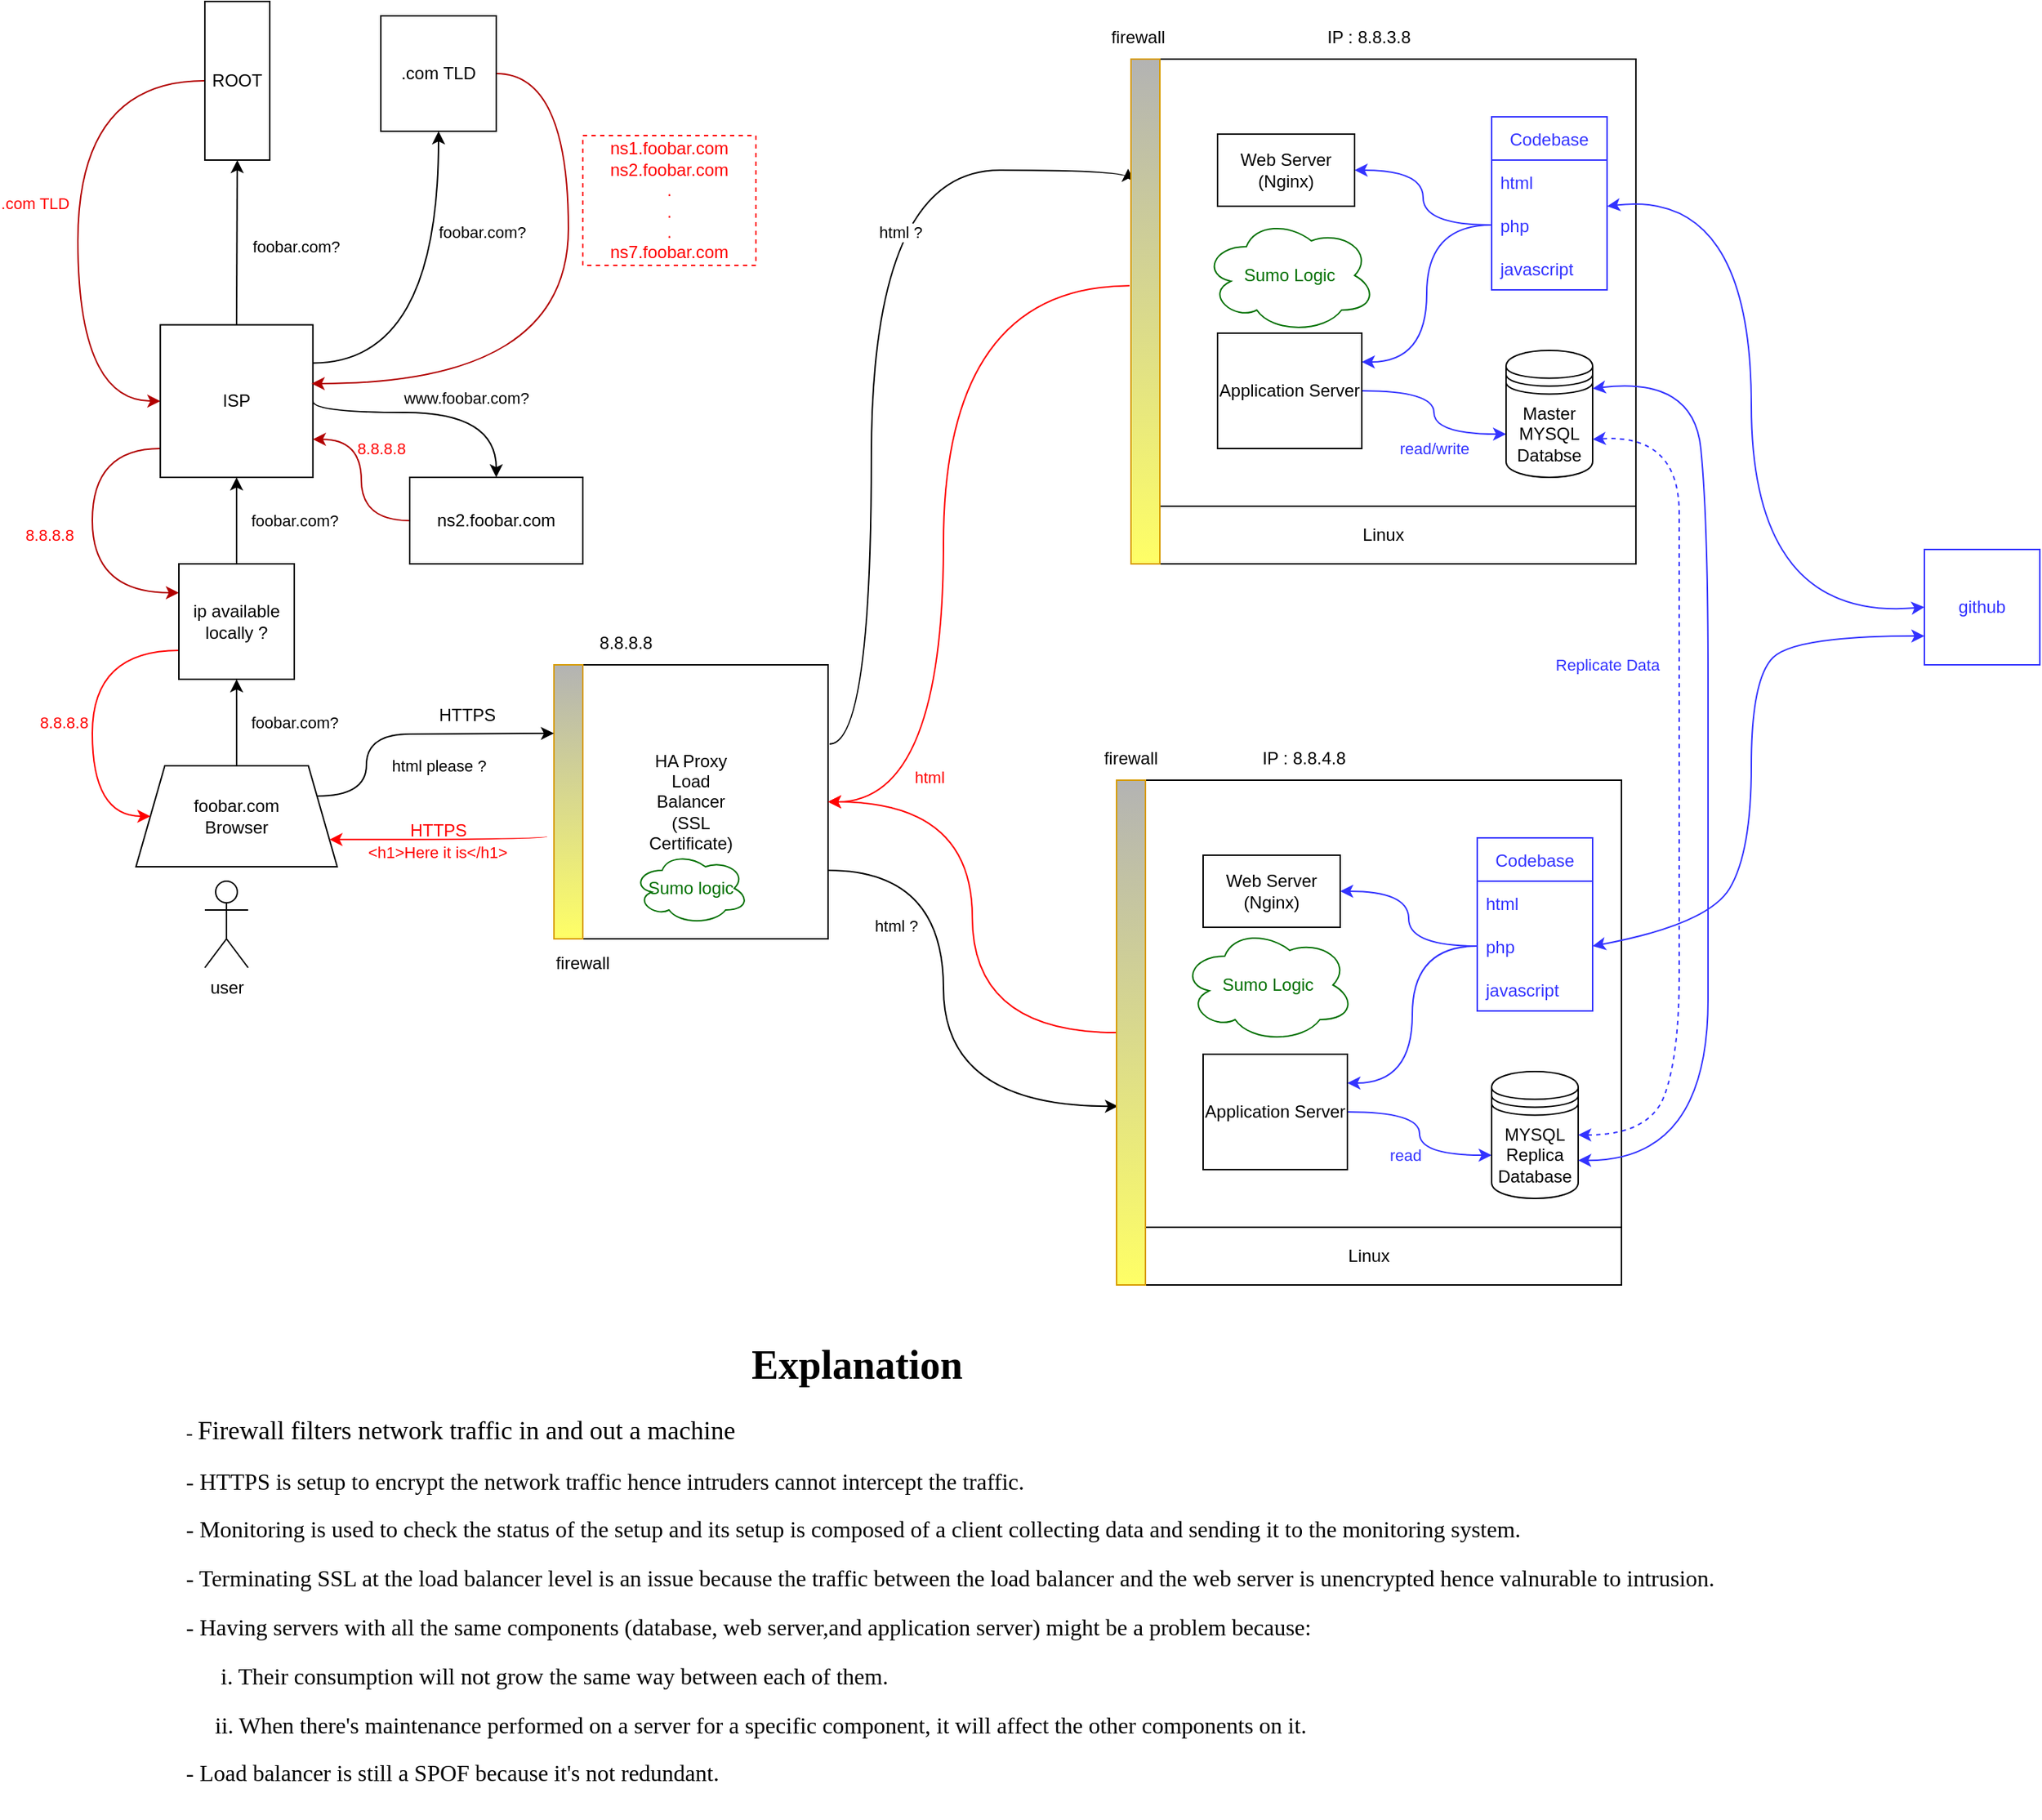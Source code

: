 <mxfile version="20.2.3" type="device"><diagram id="B_uQlGP2NlA1SxXE3YsM" name="Page-1"><mxGraphModel dx="1422" dy="905" grid="1" gridSize="10" guides="1" tooltips="1" connect="1" arrows="1" fold="1" page="1" pageScale="1" pageWidth="850" pageHeight="1100" math="0" shadow="0"><root><mxCell id="0"/><mxCell id="1" parent="0"/><mxCell id="XYIbEiAP-oEe4cjAyStu-11" value=".com TLD" style="edgeStyle=orthogonalEdgeStyle;curved=1;rounded=0;orthogonalLoop=1;jettySize=auto;html=1;exitX=0;exitY=0.5;exitDx=0;exitDy=0;entryX=0;entryY=0.5;entryDx=0;entryDy=0;fillColor=#e51400;strokeColor=#B20000;fontColor=#FF0000;" parent="1" source="XYIbEiAP-oEe4cjAyStu-2" target="XYIbEiAP-oEe4cjAyStu-7" edge="1"><mxGeometry x="-0.058" y="-30" relative="1" as="geometry"><mxPoint x="140" y="430" as="targetPoint"/><Array as="points"><mxPoint x="70" y="205"/><mxPoint x="70" y="427"/></Array><mxPoint as="offset"/></mxGeometry></mxCell><mxCell id="XYIbEiAP-oEe4cjAyStu-2" value="ROOT" style="rounded=0;whiteSpace=wrap;html=1;" parent="1" vertex="1"><mxGeometry x="158" y="150" width="45" height="110" as="geometry"/></mxCell><mxCell id="XYIbEiAP-oEe4cjAyStu-4" value="user" style="shape=umlActor;verticalLabelPosition=bottom;verticalAlign=top;html=1;outlineConnect=0;" parent="1" vertex="1"><mxGeometry x="158" y="760" width="30" height="60" as="geometry"/></mxCell><mxCell id="XYIbEiAP-oEe4cjAyStu-27" value="foobar.com?" style="edgeStyle=orthogonalEdgeStyle;curved=1;rounded=0;orthogonalLoop=1;jettySize=auto;html=1;" parent="1" source="XYIbEiAP-oEe4cjAyStu-5" target="XYIbEiAP-oEe4cjAyStu-24" edge="1"><mxGeometry x="-0.002" y="-40" relative="1" as="geometry"><mxPoint as="offset"/></mxGeometry></mxCell><mxCell id="XYIbEiAP-oEe4cjAyStu-5" value="foobar.com&lt;br&gt;Browser" style="shape=trapezoid;perimeter=trapezoidPerimeter;whiteSpace=wrap;html=1;fixedSize=1;" parent="1" vertex="1"><mxGeometry x="110.25" y="680" width="139.5" height="70" as="geometry"/></mxCell><mxCell id="XYIbEiAP-oEe4cjAyStu-9" value="foobar.com?" style="edgeStyle=orthogonalEdgeStyle;rounded=0;orthogonalLoop=1;jettySize=auto;html=1;curved=1;" parent="1" source="XYIbEiAP-oEe4cjAyStu-7" target="XYIbEiAP-oEe4cjAyStu-2" edge="1"><mxGeometry x="0.003" y="-40" relative="1" as="geometry"><mxPoint y="3" as="offset"/></mxGeometry></mxCell><mxCell id="XYIbEiAP-oEe4cjAyStu-29" value="www.foobar.com?" style="edgeStyle=orthogonalEdgeStyle;curved=1;rounded=0;orthogonalLoop=1;jettySize=auto;html=1;exitX=1;exitY=0.5;exitDx=0;exitDy=0;entryX=0.5;entryY=0;entryDx=0;entryDy=0;" parent="1" source="XYIbEiAP-oEe4cjAyStu-7" target="XYIbEiAP-oEe4cjAyStu-26" edge="1"><mxGeometry x="0.259" y="10" relative="1" as="geometry"><Array as="points"><mxPoint x="360" y="435"/></Array><mxPoint as="offset"/></mxGeometry></mxCell><mxCell id="XYIbEiAP-oEe4cjAyStu-31" value="8.8.8.8" style="edgeStyle=orthogonalEdgeStyle;curved=1;rounded=0;orthogonalLoop=1;jettySize=auto;html=1;entryX=0;entryY=0.25;entryDx=0;entryDy=0;fontColor=#FF0000;fillColor=#e51400;strokeColor=#B20000;" parent="1" source="XYIbEiAP-oEe4cjAyStu-7" target="XYIbEiAP-oEe4cjAyStu-24" edge="1"><mxGeometry x="0.034" y="-30" relative="1" as="geometry"><Array as="points"><mxPoint x="80" y="460"/><mxPoint x="80" y="560"/></Array><mxPoint as="offset"/></mxGeometry></mxCell><mxCell id="XYIbEiAP-oEe4cjAyStu-36" value="foobar.com?" style="edgeStyle=orthogonalEdgeStyle;curved=1;rounded=0;orthogonalLoop=1;jettySize=auto;html=1;exitX=1;exitY=0.25;exitDx=0;exitDy=0;entryX=0.5;entryY=1;entryDx=0;entryDy=0;" parent="1" source="XYIbEiAP-oEe4cjAyStu-7" target="XYIbEiAP-oEe4cjAyStu-12" edge="1"><mxGeometry x="0.435" y="-30" relative="1" as="geometry"><mxPoint as="offset"/></mxGeometry></mxCell><mxCell id="XYIbEiAP-oEe4cjAyStu-7" value="ISP" style="whiteSpace=wrap;html=1;aspect=fixed;" parent="1" vertex="1"><mxGeometry x="127.13" y="374.25" width="105.75" height="105.75" as="geometry"/></mxCell><mxCell id="XYIbEiAP-oEe4cjAyStu-35" style="edgeStyle=orthogonalEdgeStyle;curved=1;rounded=0;orthogonalLoop=1;jettySize=auto;html=1;exitX=1;exitY=0.5;exitDx=0;exitDy=0;entryX=0.992;entryY=0.385;entryDx=0;entryDy=0;entryPerimeter=0;fillColor=#e51400;strokeColor=#B20000;" parent="1" source="XYIbEiAP-oEe4cjAyStu-12" target="XYIbEiAP-oEe4cjAyStu-7" edge="1"><mxGeometry relative="1" as="geometry"><Array as="points"><mxPoint x="410" y="200"/><mxPoint x="410" y="415"/></Array></mxGeometry></mxCell><mxCell id="XYIbEiAP-oEe4cjAyStu-12" value=".com TLD" style="whiteSpace=wrap;html=1;aspect=fixed;" parent="1" vertex="1"><mxGeometry x="280" y="160" width="80" height="80" as="geometry"/></mxCell><mxCell id="XYIbEiAP-oEe4cjAyStu-16" value="ns1.foobar.com&lt;br&gt;ns2.foobar.com&lt;br&gt;.&lt;br&gt;.&lt;br&gt;.&lt;br&gt;ns7.foobar.com" style="rounded=0;whiteSpace=wrap;html=1;dashed=1;strokeColor=#FF0000;fontColor=#FF0000;" parent="1" vertex="1"><mxGeometry x="420" y="243" width="120" height="90" as="geometry"/></mxCell><mxCell id="XYIbEiAP-oEe4cjAyStu-28" value="foobar.com?" style="edgeStyle=orthogonalEdgeStyle;curved=1;rounded=0;orthogonalLoop=1;jettySize=auto;html=1;" parent="1" source="XYIbEiAP-oEe4cjAyStu-24" target="XYIbEiAP-oEe4cjAyStu-7" edge="1"><mxGeometry y="-40" relative="1" as="geometry"><mxPoint as="offset"/></mxGeometry></mxCell><mxCell id="gIFR-I6OyajuvEZYrClS-25" value="8.8.8.8" style="edgeStyle=orthogonalEdgeStyle;curved=1;orthogonalLoop=1;jettySize=auto;html=1;exitX=0;exitY=0.75;exitDx=0;exitDy=0;entryX=0;entryY=0.5;entryDx=0;entryDy=0;fontColor=#FF0000;strokeColor=#FF0000;" parent="1" source="XYIbEiAP-oEe4cjAyStu-24" target="XYIbEiAP-oEe4cjAyStu-5" edge="1"><mxGeometry x="0.022" y="-20" relative="1" as="geometry"><Array as="points"><mxPoint x="80" y="600"/><mxPoint x="80" y="715"/></Array><mxPoint as="offset"/></mxGeometry></mxCell><mxCell id="XYIbEiAP-oEe4cjAyStu-24" value="ip available locally ?" style="whiteSpace=wrap;html=1;aspect=fixed;" parent="1" vertex="1"><mxGeometry x="140" y="540" width="80" height="80" as="geometry"/></mxCell><mxCell id="XYIbEiAP-oEe4cjAyStu-32" value="8.8.8.8" style="edgeStyle=orthogonalEdgeStyle;curved=1;rounded=0;orthogonalLoop=1;jettySize=auto;html=1;entryX=1;entryY=0.75;entryDx=0;entryDy=0;fillColor=#e51400;strokeColor=#B20000;fontColor=#FF0000;" parent="1" source="XYIbEiAP-oEe4cjAyStu-26" target="XYIbEiAP-oEe4cjAyStu-7" edge="1"><mxGeometry x="0.352" y="-13" relative="1" as="geometry"><mxPoint x="1" as="offset"/></mxGeometry></mxCell><mxCell id="XYIbEiAP-oEe4cjAyStu-26" value="ns2.foobar.com" style="rounded=0;whiteSpace=wrap;html=1;" parent="1" vertex="1"><mxGeometry x="300" y="480" width="120" height="60" as="geometry"/></mxCell><mxCell id="gIFR-I6OyajuvEZYrClS-6" value="" style="rounded=0;whiteSpace=wrap;html=1;" parent="1" vertex="1"><mxGeometry x="790" y="690" width="350" height="350" as="geometry"/></mxCell><mxCell id="gIFR-I6OyajuvEZYrClS-10" value="Web Server&lt;br&gt;(Nginx)" style="rounded=0;whiteSpace=wrap;html=1;" parent="1" vertex="1"><mxGeometry x="850" y="742" width="95" height="50" as="geometry"/></mxCell><mxCell id="KXJvvegqQfDOZ6wxqytl-24" value="read" style="edgeStyle=orthogonalEdgeStyle;curved=1;orthogonalLoop=1;jettySize=auto;html=1;fontColor=#3333FF;strokeColor=#3333FF;" parent="1" source="gIFR-I6OyajuvEZYrClS-16" target="gIFR-I6OyajuvEZYrClS-12" edge="1"><mxGeometry x="0.231" y="-10" relative="1" as="geometry"><Array as="points"><mxPoint x="1000" y="920"/><mxPoint x="1000" y="950"/></Array><mxPoint x="-10" y="-10" as="offset"/></mxGeometry></mxCell><mxCell id="gIFR-I6OyajuvEZYrClS-12" value="MYSQL&lt;br&gt;Replica&lt;br&gt;Database" style="shape=datastore;whiteSpace=wrap;html=1;" parent="1" vertex="1"><mxGeometry x="1050" y="892" width="60" height="88" as="geometry"/></mxCell><mxCell id="gIFR-I6OyajuvEZYrClS-16" value="Application Server" style="rounded=0;whiteSpace=wrap;html=1;" parent="1" vertex="1"><mxGeometry x="850" y="880" width="100" height="80" as="geometry"/></mxCell><mxCell id="gIFR-I6OyajuvEZYrClS-17" value="Linux" style="rounded=0;whiteSpace=wrap;html=1;" parent="1" vertex="1"><mxGeometry x="790" y="1000" width="350" height="40" as="geometry"/></mxCell><mxCell id="KXJvvegqQfDOZ6wxqytl-51" value="html ?" style="edgeStyle=orthogonalEdgeStyle;curved=1;orthogonalLoop=1;jettySize=auto;html=1;fontColor=#000000;strokeColor=#000000;entryX=0.05;entryY=0.646;entryDx=0;entryDy=0;entryPerimeter=0;exitX=1;exitY=0.75;exitDx=0;exitDy=0;" parent="1" source="gIFR-I6OyajuvEZYrClS-21" target="gIFR-I6OyajuvEZYrClS-53" edge="1"><mxGeometry x="-0.743" y="-37" relative="1" as="geometry"><mxPoint x="550" y="680" as="sourcePoint"/><mxPoint x="620" y="920" as="targetPoint"/><Array as="points"><mxPoint x="670" y="753"/><mxPoint x="670" y="916"/></Array><mxPoint y="1" as="offset"/></mxGeometry></mxCell><mxCell id="gIFR-I6OyajuvEZYrClS-21" value="HA Proxy&lt;br&gt;Load &lt;br&gt;Balancer&lt;br&gt;(SSL &lt;br&gt;Certificate)" style="whiteSpace=wrap;html=1;aspect=fixed;fontColor=#000000;strokeColor=#000000;" parent="1" vertex="1"><mxGeometry x="400" y="610" width="190" height="190" as="geometry"/></mxCell><mxCell id="gIFR-I6OyajuvEZYrClS-38" value="8.8.8.8" style="text;html=1;strokeColor=none;fillColor=none;align=center;verticalAlign=middle;whiteSpace=wrap;rounded=0;fontColor=#000000;" parent="1" vertex="1"><mxGeometry x="420" y="580" width="60" height="30" as="geometry"/></mxCell><mxCell id="gIFR-I6OyajuvEZYrClS-45" value="github" style="whiteSpace=wrap;html=1;aspect=fixed;fontColor=#3333FF;strokeColor=#3333FF;" parent="1" vertex="1"><mxGeometry x="1350" y="530" width="80" height="80" as="geometry"/></mxCell><mxCell id="gIFR-I6OyajuvEZYrClS-34" value="html" style="edgeStyle=orthogonalEdgeStyle;curved=1;orthogonalLoop=1;jettySize=auto;html=1;fontColor=#FF0000;strokeColor=#FF0000;exitX=-0.05;exitY=0.449;exitDx=0;exitDy=0;entryX=1;entryY=0.5;entryDx=0;entryDy=0;exitPerimeter=0;" parent="1" source="KXJvvegqQfDOZ6wxqytl-33" target="gIFR-I6OyajuvEZYrClS-21" edge="1"><mxGeometry x="0.658" y="-10" relative="1" as="geometry"><mxPoint x="750" y="300.5" as="sourcePoint"/><mxPoint x="640" y="650" as="targetPoint"/><Array as="points"><mxPoint x="670" y="347"/><mxPoint x="670" y="705"/></Array><mxPoint as="offset"/></mxGeometry></mxCell><mxCell id="gIFR-I6OyajuvEZYrClS-32" value="html ?" style="edgeStyle=orthogonalEdgeStyle;curved=1;orthogonalLoop=1;jettySize=auto;html=1;entryX=-0.1;entryY=0.217;entryDx=0;entryDy=0;fontColor=#000000;strokeColor=#000000;exitX=1.005;exitY=0.289;exitDx=0;exitDy=0;exitPerimeter=0;entryPerimeter=0;" parent="1" source="gIFR-I6OyajuvEZYrClS-21" target="KXJvvegqQfDOZ6wxqytl-33" edge="1"><mxGeometry x="0.266" y="-20" relative="1" as="geometry"><Array as="points"><mxPoint x="620" y="665"/><mxPoint x="620" y="267"/></Array><mxPoint as="offset"/><mxPoint x="620" y="634" as="sourcePoint"/><mxPoint x="740" y="292" as="targetPoint"/></mxGeometry></mxCell><mxCell id="KXJvvegqQfDOZ6wxqytl-49" style="edgeStyle=orthogonalEdgeStyle;curved=1;orthogonalLoop=1;jettySize=auto;html=1;exitX=0;exitY=0.5;exitDx=0;exitDy=0;fontColor=#FF0000;strokeColor=#FF0000;entryX=1;entryY=0.5;entryDx=0;entryDy=0;" parent="1" source="gIFR-I6OyajuvEZYrClS-53" target="gIFR-I6OyajuvEZYrClS-21" edge="1"><mxGeometry relative="1" as="geometry"><mxPoint x="570" y="670" as="targetPoint"/></mxGeometry></mxCell><mxCell id="gIFR-I6OyajuvEZYrClS-53" value="" style="rounded=0;whiteSpace=wrap;html=1;fillColor=#B3B3B3;gradientColor=#FFFF66;strokeColor=#d79b00;" parent="1" vertex="1"><mxGeometry x="790" y="690" width="20" height="350" as="geometry"/></mxCell><mxCell id="gIFR-I6OyajuvEZYrClS-54" value="" style="rounded=0;whiteSpace=wrap;html=1;fillColor=#B3B3B3;gradientColor=#FFFF66;strokeColor=#d79b00;" parent="1" vertex="1"><mxGeometry x="400" y="610" width="20" height="190" as="geometry"/></mxCell><mxCell id="gIFR-I6OyajuvEZYrClS-57" value="firewall" style="text;html=1;strokeColor=none;fillColor=none;align=center;verticalAlign=middle;whiteSpace=wrap;rounded=0;fontColor=#000000;" parent="1" vertex="1"><mxGeometry x="770" y="660" width="60" height="30" as="geometry"/></mxCell><mxCell id="gIFR-I6OyajuvEZYrClS-58" value="firewall" style="text;html=1;strokeColor=none;fillColor=none;align=center;verticalAlign=middle;whiteSpace=wrap;rounded=0;fontColor=#000000;" parent="1" vertex="1"><mxGeometry x="390" y="802" width="60" height="30" as="geometry"/></mxCell><mxCell id="gIFR-I6OyajuvEZYrClS-26" value="html please ?" style="edgeStyle=orthogonalEdgeStyle;curved=1;orthogonalLoop=1;jettySize=auto;html=1;exitX=1;exitY=0.25;exitDx=0;exitDy=0;fontColor=#000000;strokeColor=#000000;entryX=0;entryY=0.25;entryDx=0;entryDy=0;" parent="1" source="XYIbEiAP-oEe4cjAyStu-5" target="gIFR-I6OyajuvEZYrClS-54" edge="1"><mxGeometry x="0.228" y="-22" relative="1" as="geometry"><Array as="points"><mxPoint x="270" y="701"/><mxPoint x="270" y="658"/><mxPoint x="330" y="658"/></Array><mxPoint as="offset"/><mxPoint x="400" y="635" as="targetPoint"/></mxGeometry></mxCell><mxCell id="gIFR-I6OyajuvEZYrClS-27" value="&amp;lt;h1&amp;gt;Here it is&amp;lt;/h1&amp;gt;" style="edgeStyle=orthogonalEdgeStyle;curved=1;orthogonalLoop=1;jettySize=auto;html=1;entryX=1;entryY=0.75;entryDx=0;entryDy=0;fontColor=#FF0000;strokeColor=#FF0000;exitX=-0.25;exitY=0.626;exitDx=0;exitDy=0;exitPerimeter=0;" parent="1" source="gIFR-I6OyajuvEZYrClS-54" target="XYIbEiAP-oEe4cjAyStu-5" edge="1"><mxGeometry x="0.023" y="9" relative="1" as="geometry"><Array as="points"><mxPoint x="395" y="731"/></Array><mxPoint as="offset"/><mxPoint x="380" y="685" as="sourcePoint"/></mxGeometry></mxCell><mxCell id="KXJvvegqQfDOZ6wxqytl-1" value="HTTPS" style="text;html=1;strokeColor=none;fillColor=none;align=center;verticalAlign=middle;whiteSpace=wrap;rounded=0;fontColor=#000000;" parent="1" vertex="1"><mxGeometry x="310" y="630" width="60" height="30" as="geometry"/></mxCell><mxCell id="KXJvvegqQfDOZ6wxqytl-2" value="HTTPS" style="text;html=1;strokeColor=none;fillColor=none;align=center;verticalAlign=middle;whiteSpace=wrap;rounded=0;fontColor=#FF0000;" parent="1" vertex="1"><mxGeometry x="290" y="710" width="60" height="30" as="geometry"/></mxCell><mxCell id="KXJvvegqQfDOZ6wxqytl-17" value="Codebase" style="swimlane;fontStyle=0;childLayout=stackLayout;horizontal=1;startSize=30;horizontalStack=0;resizeParent=1;resizeParentMax=0;resizeLast=0;collapsible=1;marginBottom=0;fontColor=#3333FF;strokeColor=#3333FF;fillColor=#FFFFFF;gradientColor=#FFFFFF;" parent="1" vertex="1"><mxGeometry x="1040" y="730" width="80" height="120" as="geometry"/></mxCell><mxCell id="KXJvvegqQfDOZ6wxqytl-18" value="html" style="text;strokeColor=none;fillColor=none;align=left;verticalAlign=middle;spacingLeft=4;spacingRight=4;overflow=hidden;points=[[0,0.5],[1,0.5]];portConstraint=eastwest;rotatable=0;fontColor=#3333FF;" parent="KXJvvegqQfDOZ6wxqytl-17" vertex="1"><mxGeometry y="30" width="80" height="30" as="geometry"/></mxCell><mxCell id="KXJvvegqQfDOZ6wxqytl-19" value="php" style="text;strokeColor=none;fillColor=none;align=left;verticalAlign=middle;spacingLeft=4;spacingRight=4;overflow=hidden;points=[[0,0.5],[1,0.5]];portConstraint=eastwest;rotatable=0;fontColor=#3333FF;" parent="KXJvvegqQfDOZ6wxqytl-17" vertex="1"><mxGeometry y="60" width="80" height="30" as="geometry"/></mxCell><mxCell id="KXJvvegqQfDOZ6wxqytl-20" value="javascript" style="text;strokeColor=none;fillColor=none;align=left;verticalAlign=middle;spacingLeft=4;spacingRight=4;overflow=hidden;points=[[0,0.5],[1,0.5]];portConstraint=eastwest;rotatable=0;fontColor=#3333FF;" parent="KXJvvegqQfDOZ6wxqytl-17" vertex="1"><mxGeometry y="90" width="80" height="30" as="geometry"/></mxCell><mxCell id="KXJvvegqQfDOZ6wxqytl-21" style="edgeStyle=orthogonalEdgeStyle;curved=1;orthogonalLoop=1;jettySize=auto;html=1;exitX=0;exitY=0.5;exitDx=0;exitDy=0;entryX=1;entryY=0.5;entryDx=0;entryDy=0;fontColor=#3333FF;strokeColor=#3333FF;" parent="1" source="KXJvvegqQfDOZ6wxqytl-19" target="gIFR-I6OyajuvEZYrClS-10" edge="1"><mxGeometry relative="1" as="geometry"/></mxCell><mxCell id="KXJvvegqQfDOZ6wxqytl-22" style="edgeStyle=orthogonalEdgeStyle;curved=1;orthogonalLoop=1;jettySize=auto;html=1;exitX=0;exitY=0.5;exitDx=0;exitDy=0;entryX=1;entryY=0.25;entryDx=0;entryDy=0;fontColor=#3333FF;strokeColor=#3333FF;" parent="1" source="KXJvvegqQfDOZ6wxqytl-19" target="gIFR-I6OyajuvEZYrClS-16" edge="1"><mxGeometry relative="1" as="geometry"/></mxCell><mxCell id="KXJvvegqQfDOZ6wxqytl-25" value="IP : 8.8.4.8" style="text;html=1;strokeColor=none;fillColor=none;align=center;verticalAlign=middle;whiteSpace=wrap;rounded=0;fontColor=#000000;" parent="1" vertex="1"><mxGeometry x="880" y="660" width="80" height="30" as="geometry"/></mxCell><mxCell id="KXJvvegqQfDOZ6wxqytl-27" value="" style="rounded=0;whiteSpace=wrap;html=1;" parent="1" vertex="1"><mxGeometry x="800" y="190" width="350" height="350" as="geometry"/></mxCell><mxCell id="KXJvvegqQfDOZ6wxqytl-28" value="Web Server&lt;br&gt;(Nginx)" style="rounded=0;whiteSpace=wrap;html=1;" parent="1" vertex="1"><mxGeometry x="860" y="242" width="95" height="50" as="geometry"/></mxCell><mxCell id="KXJvvegqQfDOZ6wxqytl-29" value="read/write" style="edgeStyle=orthogonalEdgeStyle;curved=1;orthogonalLoop=1;jettySize=auto;html=1;fontColor=#3333FF;strokeColor=#3333FF;" parent="1" source="KXJvvegqQfDOZ6wxqytl-31" target="KXJvvegqQfDOZ6wxqytl-30" edge="1"><mxGeometry x="0.231" y="-10" relative="1" as="geometry"><Array as="points"><mxPoint x="1010" y="420"/><mxPoint x="1010" y="450"/></Array><mxPoint as="offset"/></mxGeometry></mxCell><mxCell id="KXJvvegqQfDOZ6wxqytl-30" value="Master&lt;br&gt;MYSQL&lt;br&gt;Databse" style="shape=datastore;whiteSpace=wrap;html=1;" parent="1" vertex="1"><mxGeometry x="1060" y="392" width="60" height="88" as="geometry"/></mxCell><mxCell id="KXJvvegqQfDOZ6wxqytl-31" value="Application Server" style="rounded=0;whiteSpace=wrap;html=1;" parent="1" vertex="1"><mxGeometry x="860" y="380" width="100" height="80" as="geometry"/></mxCell><mxCell id="KXJvvegqQfDOZ6wxqytl-32" value="Linux" style="rounded=0;whiteSpace=wrap;html=1;" parent="1" vertex="1"><mxGeometry x="800" y="500" width="350" height="40" as="geometry"/></mxCell><mxCell id="KXJvvegqQfDOZ6wxqytl-33" value="" style="rounded=0;whiteSpace=wrap;html=1;fillColor=#B3B3B3;gradientColor=#FFFF66;strokeColor=#d79b00;" parent="1" vertex="1"><mxGeometry x="800" y="190" width="20" height="350" as="geometry"/></mxCell><mxCell id="KXJvvegqQfDOZ6wxqytl-34" value="firewall" style="text;html=1;strokeColor=none;fillColor=none;align=center;verticalAlign=middle;whiteSpace=wrap;rounded=0;fontColor=#000000;" parent="1" vertex="1"><mxGeometry x="775" y="160" width="60" height="30" as="geometry"/></mxCell><mxCell id="KXJvvegqQfDOZ6wxqytl-35" value="Codebase" style="swimlane;fontStyle=0;childLayout=stackLayout;horizontal=1;startSize=30;horizontalStack=0;resizeParent=1;resizeParentMax=0;resizeLast=0;collapsible=1;marginBottom=0;fontColor=#3333FF;strokeColor=#3333FF;fillColor=#FFFFFF;gradientColor=#FFFFFF;" parent="1" vertex="1"><mxGeometry x="1050" y="230" width="80" height="120" as="geometry"/></mxCell><mxCell id="KXJvvegqQfDOZ6wxqytl-36" value="html" style="text;strokeColor=none;fillColor=none;align=left;verticalAlign=middle;spacingLeft=4;spacingRight=4;overflow=hidden;points=[[0,0.5],[1,0.5]];portConstraint=eastwest;rotatable=0;fontColor=#3333FF;" parent="KXJvvegqQfDOZ6wxqytl-35" vertex="1"><mxGeometry y="30" width="80" height="30" as="geometry"/></mxCell><mxCell id="KXJvvegqQfDOZ6wxqytl-37" value="php" style="text;strokeColor=none;fillColor=none;align=left;verticalAlign=middle;spacingLeft=4;spacingRight=4;overflow=hidden;points=[[0,0.5],[1,0.5]];portConstraint=eastwest;rotatable=0;fontColor=#3333FF;" parent="KXJvvegqQfDOZ6wxqytl-35" vertex="1"><mxGeometry y="60" width="80" height="30" as="geometry"/></mxCell><mxCell id="KXJvvegqQfDOZ6wxqytl-38" value="javascript" style="text;strokeColor=none;fillColor=none;align=left;verticalAlign=middle;spacingLeft=4;spacingRight=4;overflow=hidden;points=[[0,0.5],[1,0.5]];portConstraint=eastwest;rotatable=0;fontColor=#3333FF;" parent="KXJvvegqQfDOZ6wxqytl-35" vertex="1"><mxGeometry y="90" width="80" height="30" as="geometry"/></mxCell><mxCell id="KXJvvegqQfDOZ6wxqytl-39" style="edgeStyle=orthogonalEdgeStyle;curved=1;orthogonalLoop=1;jettySize=auto;html=1;exitX=0;exitY=0.5;exitDx=0;exitDy=0;entryX=1;entryY=0.5;entryDx=0;entryDy=0;fontColor=#3333FF;strokeColor=#3333FF;" parent="1" source="KXJvvegqQfDOZ6wxqytl-37" target="KXJvvegqQfDOZ6wxqytl-28" edge="1"><mxGeometry relative="1" as="geometry"/></mxCell><mxCell id="KXJvvegqQfDOZ6wxqytl-40" style="edgeStyle=orthogonalEdgeStyle;curved=1;orthogonalLoop=1;jettySize=auto;html=1;exitX=0;exitY=0.5;exitDx=0;exitDy=0;entryX=1;entryY=0.25;entryDx=0;entryDy=0;fontColor=#3333FF;strokeColor=#3333FF;" parent="1" source="KXJvvegqQfDOZ6wxqytl-37" target="KXJvvegqQfDOZ6wxqytl-31" edge="1"><mxGeometry relative="1" as="geometry"/></mxCell><mxCell id="KXJvvegqQfDOZ6wxqytl-41" value="IP : 8.8.3.8" style="text;html=1;strokeColor=none;fillColor=none;align=center;verticalAlign=middle;whiteSpace=wrap;rounded=0;fontColor=#000000;" parent="1" vertex="1"><mxGeometry x="925" y="160" width="80" height="30" as="geometry"/></mxCell><mxCell id="KXJvvegqQfDOZ6wxqytl-53" value="" style="endArrow=classic;startArrow=classic;html=1;fontColor=#000000;strokeColor=#3333FF;curved=1;entryX=0;entryY=0.5;entryDx=0;entryDy=0;" parent="1" target="gIFR-I6OyajuvEZYrClS-45" edge="1"><mxGeometry width="50" height="50" relative="1" as="geometry"><mxPoint x="1130" y="292" as="sourcePoint"/><mxPoint x="1180" y="242" as="targetPoint"/><Array as="points"><mxPoint x="1230" y="280"/><mxPoint x="1230" y="580"/></Array></mxGeometry></mxCell><mxCell id="KXJvvegqQfDOZ6wxqytl-54" value="Sumo Logic" style="ellipse;shape=cloud;whiteSpace=wrap;html=1;fontColor=#007000;strokeColor=#007000;fillColor=#FFFFFF;gradientColor=#FFFFFF;" parent="1" vertex="1"><mxGeometry x="835" y="792" width="120" height="80" as="geometry"/></mxCell><mxCell id="KXJvvegqQfDOZ6wxqytl-55" value="Sumo Logic" style="ellipse;shape=cloud;whiteSpace=wrap;html=1;fontColor=#007000;strokeColor=#007000;fillColor=#FFFFFF;gradientColor=#FFFFFF;" parent="1" vertex="1"><mxGeometry x="850" y="300" width="120" height="80" as="geometry"/></mxCell><mxCell id="KXJvvegqQfDOZ6wxqytl-57" value="" style="endArrow=classic;startArrow=classic;html=1;fontColor=#007000;strokeColor=#3333FF;curved=1;exitX=1;exitY=0.5;exitDx=0;exitDy=0;entryX=0;entryY=0.75;entryDx=0;entryDy=0;" parent="1" source="KXJvvegqQfDOZ6wxqytl-19" target="gIFR-I6OyajuvEZYrClS-45" edge="1"><mxGeometry width="50" height="50" relative="1" as="geometry"><mxPoint x="1180" y="750" as="sourcePoint"/><mxPoint x="1230" y="700" as="targetPoint"/><Array as="points"><mxPoint x="1200" y="790"/><mxPoint x="1230" y="740"/><mxPoint x="1230" y="620"/><mxPoint x="1260" y="590"/></Array></mxGeometry></mxCell><mxCell id="KXJvvegqQfDOZ6wxqytl-58" value="Sumo logic" style="ellipse;shape=cloud;whiteSpace=wrap;html=1;fontColor=#007000;strokeColor=#007000;fillColor=#FFFFFF;gradientColor=#FFFFFF;" parent="1" vertex="1"><mxGeometry x="455" y="740" width="80" height="50" as="geometry"/></mxCell><mxCell id="KXJvvegqQfDOZ6wxqytl-60" value="Replicate Data" style="endArrow=classic;startArrow=classic;html=1;fontColor=#3333FF;strokeColor=#3333FF;curved=1;entryX=1;entryY=0.3;entryDx=0;entryDy=0;exitX=1;exitY=0.7;exitDx=0;exitDy=0;" parent="1" source="gIFR-I6OyajuvEZYrClS-12" target="KXJvvegqQfDOZ6wxqytl-30" edge="1"><mxGeometry x="0.231" y="70" width="50" height="50" relative="1" as="geometry"><mxPoint x="1150" y="580" as="sourcePoint"/><mxPoint x="1200" y="530" as="targetPoint"/><Array as="points"><mxPoint x="1200" y="954"/><mxPoint x="1200" y="730"/><mxPoint x="1200" y="510"/><mxPoint x="1190" y="410"/></Array><mxPoint as="offset"/></mxGeometry></mxCell><mxCell id="KXJvvegqQfDOZ6wxqytl-61" value="" style="endArrow=classic;startArrow=classic;html=1;fontColor=#007000;strokeColor=#3333FF;curved=1;entryX=1;entryY=0.7;entryDx=0;entryDy=0;exitX=1;exitY=0.5;exitDx=0;exitDy=0;dashed=1;" parent="1" source="gIFR-I6OyajuvEZYrClS-12" target="KXJvvegqQfDOZ6wxqytl-30" edge="1"><mxGeometry width="50" height="50" relative="1" as="geometry"><mxPoint x="1130" y="595" as="sourcePoint"/><mxPoint x="1180" y="545" as="targetPoint"/><Array as="points"><mxPoint x="1160" y="936"/><mxPoint x="1180" y="880"/><mxPoint x="1180" y="770"/><mxPoint x="1180" y="560"/><mxPoint x="1180" y="450"/></Array></mxGeometry></mxCell><mxCell id="Jyqta2zKCqIwwlDTAYWe-1" value="&lt;h1&gt;&lt;span style=&quot;white-space: pre;&quot;&gt;&#9;&lt;/span&gt;&lt;span style=&quot;white-space: pre;&quot;&gt;&#9;&lt;/span&gt;&lt;span style=&quot;white-space: pre;&quot;&gt;&#9;&lt;/span&gt;&lt;span style=&quot;white-space: pre;&quot;&gt;&#9;&lt;/span&gt;&lt;span style=&quot;white-space: pre;&quot;&gt;&#9;&lt;/span&gt;&lt;span style=&quot;white-space: pre;&quot;&gt;&#9;&lt;/span&gt;&lt;span style=&quot;white-space: pre;&quot;&gt;&#9;&lt;/span&gt;Explanation&lt;/h1&gt;&lt;p&gt;- &lt;font style=&quot;font-size: 18px;&quot;&gt;Firewall filters network traffic in and out a machine&lt;/font&gt;&lt;/p&gt;&lt;p&gt;&lt;font size=&quot;3&quot;&gt;- HTTPS is setup to encrypt the network traffic hence intruders cannot intercept the traffic.&lt;/font&gt;&lt;/p&gt;&lt;p&gt;&lt;font size=&quot;3&quot;&gt;- Monitoring is used to check the status of the setup and its setup is composed of a client collecting data and sending it to&amp;nbsp;&lt;span style=&quot;background-color: initial;&quot;&gt;the monitoring system.&lt;/span&gt;&lt;/font&gt;&lt;/p&gt;&lt;p&gt;&lt;font size=&quot;3&quot;&gt;- Terminating SSL at the load balancer level is an issue because the traffic between the load balancer and the web server is&lt;span style=&quot;background-color: initial;&quot;&gt;&amp;nbsp;unencrypted hence valnurable to intrusion.&lt;/span&gt;&lt;/font&gt;&lt;/p&gt;&lt;p&gt;&lt;font size=&quot;3&quot;&gt;- Having servers with all the same components (database, web server,and application server) might be a problem because:&lt;/font&gt;&lt;/p&gt;&lt;p&gt;&lt;font size=&quot;3&quot;&gt;&amp;nbsp; &amp;nbsp; &amp;nbsp; i. Their consumption will not grow the same way between each of them.&lt;/font&gt;&lt;/p&gt;&lt;p&gt;&lt;font size=&quot;3&quot;&gt;&amp;nbsp; &amp;nbsp; &amp;nbsp;ii. When there's maintenance performed on a server for a specific component, it will affect the other components on it.&lt;/font&gt;&lt;/p&gt;&lt;p&gt;&lt;font size=&quot;3&quot;&gt;- Load balancer is still a SPOF because it's not redundant.&lt;/font&gt;&lt;/p&gt;" style="text;html=1;strokeColor=none;fillColor=none;spacing=5;spacingTop=-20;whiteSpace=wrap;overflow=hidden;rounded=0;fontFamily=Times New Roman;fontSize=14;" parent="1" vertex="1"><mxGeometry x="140" y="1070" width="1120" height="340" as="geometry"/></mxCell></root></mxGraphModel></diagram></mxfile>